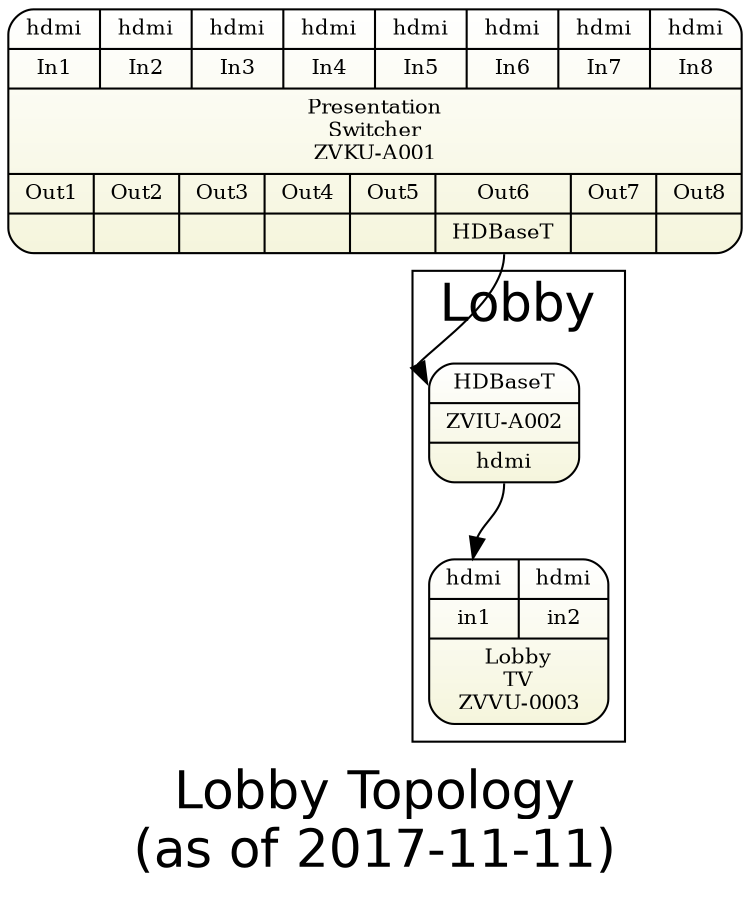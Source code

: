 digraph lobby { 
graph [overlap = true, fontsize = 25, rankdir=TB
      label="Lobby Topology\n(as of 2017-11-11)",
      fontname = Helvetica]
 
node [shape=Mrecord, style=filled , fillcolor="white:beige" ,fontsize = 10, 
      gradientangle=270]
pswitch [label="{
  {{<i1>hdmi|In1}|{<i2>hdmi|In2}|{<i3>hdmi|In3}|{<i4>hdmi|In4}|{<i5>hdmi|In5}|{<i6>hdmi|In6}|{<i7>hdmi|In7}|{<i8>hdmi|In8}}
  |{Presentation\nSwitcher\nZVKU-A001}|
  {{Out1|<o1>}|{Out2|<o2>}|{Out3|<o3>}|{Out4|<o4>}|{Out5|<o5>}|{Out6|<o6>HDBaseT}|{Out7|<o7>}|{Out8|<o8>}}  
  }"]
  
node [  tooltip="" ]

subgraph cluster_lobby { label="Lobby" 
  c62hdmi1   [label="{<i>HDBaseT|ZVIU-A002|<o>hdmi}", tooltip="In lobby"]
  lobbytv  [label="{ {{<i1>hdmi|in1} | {<i2>hdmi|in2}}|Lobby\nTV\nZVVU-0003}"]
}

pswitch:o6 -> c62hdmi1:i
c62hdmi1:o -> lobbytv:i1
}